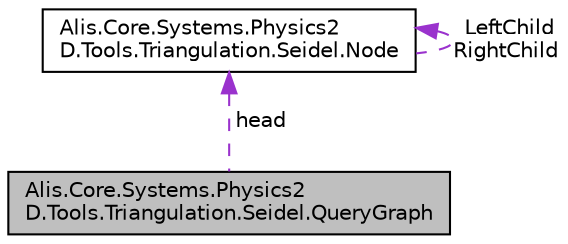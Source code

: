 digraph "Alis.Core.Systems.Physics2D.Tools.Triangulation.Seidel.QueryGraph"
{
 // LATEX_PDF_SIZE
  edge [fontname="Helvetica",fontsize="10",labelfontname="Helvetica",labelfontsize="10"];
  node [fontname="Helvetica",fontsize="10",shape=record];
  Node1 [label="Alis.Core.Systems.Physics2\lD.Tools.Triangulation.Seidel.QueryGraph",height=0.2,width=0.4,color="black", fillcolor="grey75", style="filled", fontcolor="black",tooltip="The query graph class"];
  Node2 -> Node1 [dir="back",color="darkorchid3",fontsize="10",style="dashed",label=" head" ,fontname="Helvetica"];
  Node2 [label="Alis.Core.Systems.Physics2\lD.Tools.Triangulation.Seidel.Node",height=0.2,width=0.4,color="black", fillcolor="white", style="filled",URL="$class_alis_1_1_core_1_1_systems_1_1_physics2_d_1_1_tools_1_1_triangulation_1_1_seidel_1_1_node.html",tooltip="The node class"];
  Node2 -> Node2 [dir="back",color="darkorchid3",fontsize="10",style="dashed",label=" LeftChild\nRightChild" ,fontname="Helvetica"];
}
